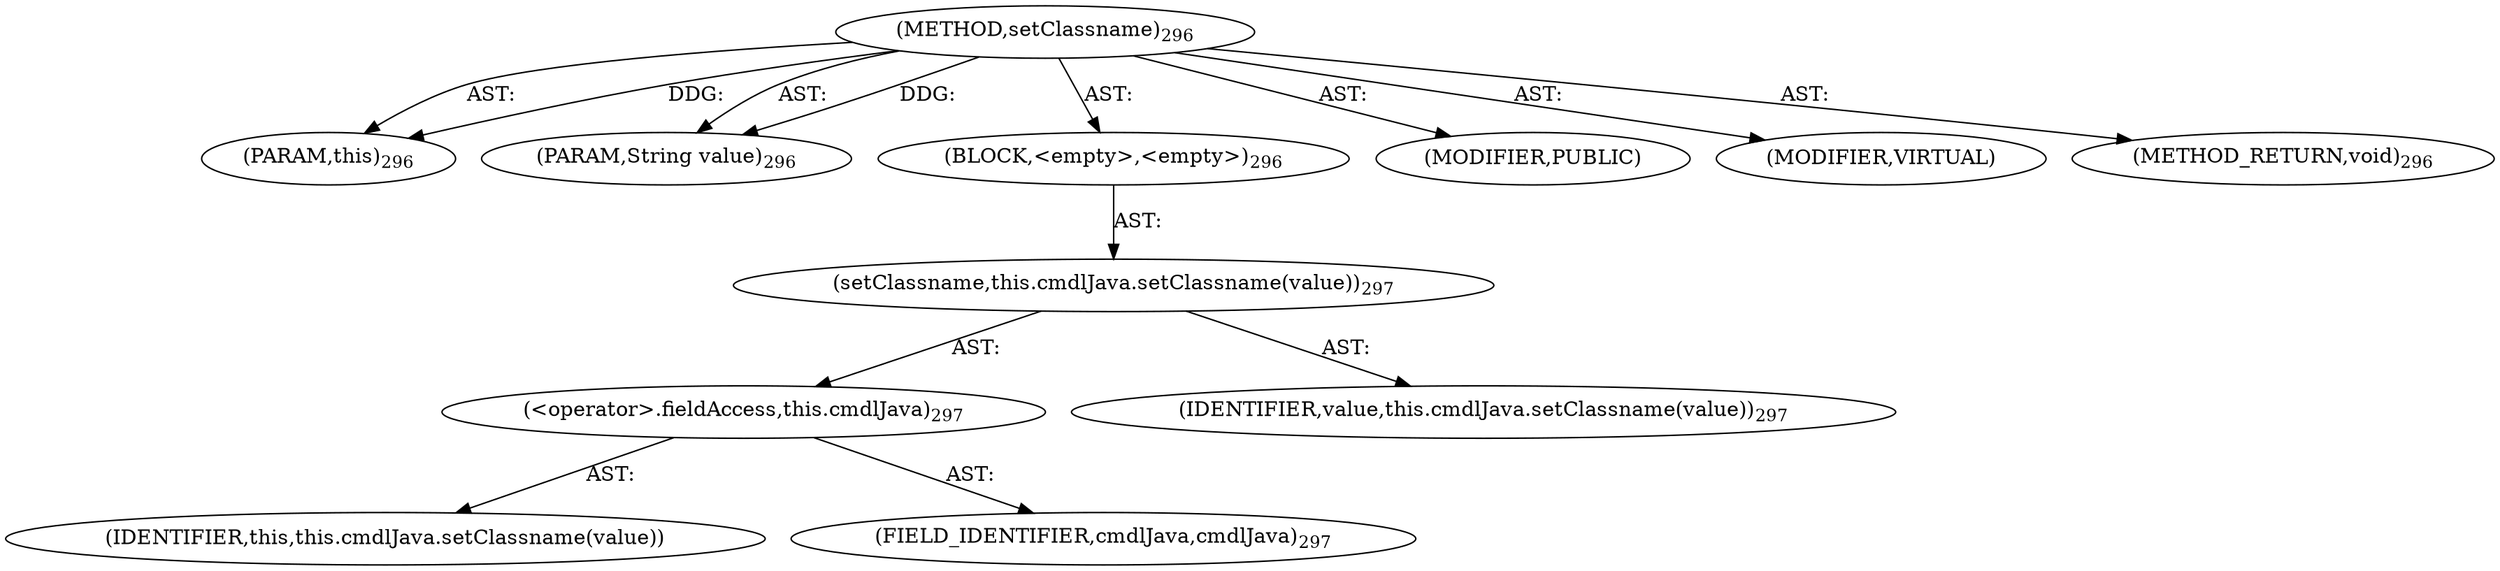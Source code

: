 digraph "setClassname" {  
"111669149720" [label = <(METHOD,setClassname)<SUB>296</SUB>> ]
"115964117034" [label = <(PARAM,this)<SUB>296</SUB>> ]
"115964117035" [label = <(PARAM,String value)<SUB>296</SUB>> ]
"25769803802" [label = <(BLOCK,&lt;empty&gt;,&lt;empty&gt;)<SUB>296</SUB>> ]
"30064771130" [label = <(setClassname,this.cmdlJava.setClassname(value))<SUB>297</SUB>> ]
"30064771131" [label = <(&lt;operator&gt;.fieldAccess,this.cmdlJava)<SUB>297</SUB>> ]
"68719476793" [label = <(IDENTIFIER,this,this.cmdlJava.setClassname(value))> ]
"55834574874" [label = <(FIELD_IDENTIFIER,cmdlJava,cmdlJava)<SUB>297</SUB>> ]
"68719476794" [label = <(IDENTIFIER,value,this.cmdlJava.setClassname(value))<SUB>297</SUB>> ]
"133143986246" [label = <(MODIFIER,PUBLIC)> ]
"133143986247" [label = <(MODIFIER,VIRTUAL)> ]
"128849018904" [label = <(METHOD_RETURN,void)<SUB>296</SUB>> ]
  "111669149720" -> "115964117034"  [ label = "AST: "] 
  "111669149720" -> "115964117035"  [ label = "AST: "] 
  "111669149720" -> "25769803802"  [ label = "AST: "] 
  "111669149720" -> "133143986246"  [ label = "AST: "] 
  "111669149720" -> "133143986247"  [ label = "AST: "] 
  "111669149720" -> "128849018904"  [ label = "AST: "] 
  "25769803802" -> "30064771130"  [ label = "AST: "] 
  "30064771130" -> "30064771131"  [ label = "AST: "] 
  "30064771130" -> "68719476794"  [ label = "AST: "] 
  "30064771131" -> "68719476793"  [ label = "AST: "] 
  "30064771131" -> "55834574874"  [ label = "AST: "] 
  "111669149720" -> "115964117034"  [ label = "DDG: "] 
  "111669149720" -> "115964117035"  [ label = "DDG: "] 
}
